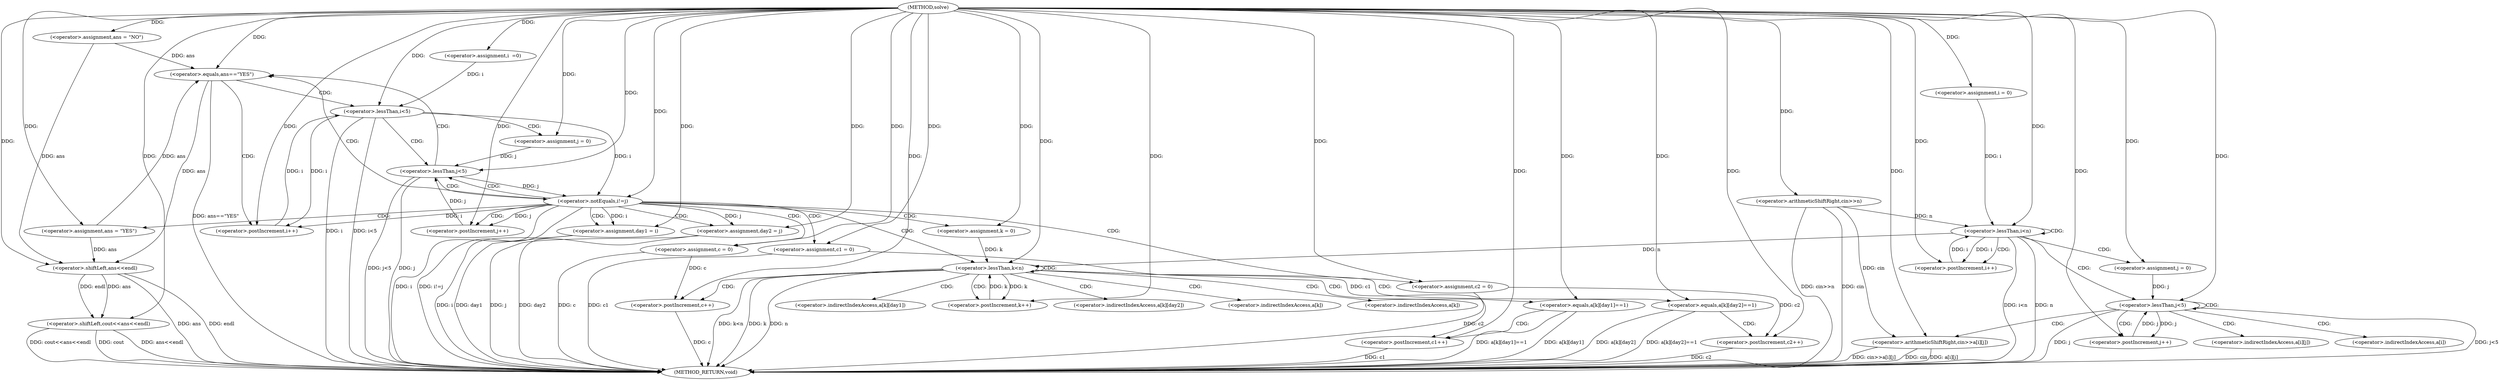 digraph "solve" {  
"1000304" [label = "(METHOD,solve)" ]
"1000442" [label = "(METHOD_RETURN,void)" ]
"1000307" [label = "(<operator>.arithmeticShiftRight,cin>>n)" ]
"1000344" [label = "(<operator>.assignment,ans = \"NO\")" ]
"1000437" [label = "(<operator>.shiftLeft,cout<<ans<<endl)" ]
"1000317" [label = "(<operator>.assignment,i = 0)" ]
"1000320" [label = "(<operator>.lessThan,i<n)" ]
"1000323" [label = "(<operator>.postIncrement,i++)" ]
"1000349" [label = "(<operator>.assignment,i  =0)" ]
"1000352" [label = "(<operator>.lessThan,i<5)" ]
"1000355" [label = "(<operator>.postIncrement,i++)" ]
"1000439" [label = "(<operator>.shiftLeft,ans<<endl)" ]
"1000328" [label = "(<operator>.assignment,j = 0)" ]
"1000331" [label = "(<operator>.lessThan,j<5)" ]
"1000334" [label = "(<operator>.postIncrement,j++)" ]
"1000336" [label = "(<operator>.arithmeticShiftRight,cin>>a[i][j])" ]
"1000360" [label = "(<operator>.assignment,j = 0)" ]
"1000363" [label = "(<operator>.lessThan,j<5)" ]
"1000366" [label = "(<operator>.postIncrement,j++)" ]
"1000433" [label = "(<operator>.equals,ans==\"YES\")" ]
"1000370" [label = "(<operator>.notEquals,i!=j)" ]
"1000375" [label = "(<operator>.assignment,day1 = i)" ]
"1000379" [label = "(<operator>.assignment,day2 = j)" ]
"1000383" [label = "(<operator>.assignment,c1 = 0)" ]
"1000387" [label = "(<operator>.assignment,c2 = 0)" ]
"1000391" [label = "(<operator>.assignment,c = 0)" ]
"1000396" [label = "(<operator>.assignment,k = 0)" ]
"1000399" [label = "(<operator>.lessThan,k<n)" ]
"1000402" [label = "(<operator>.postIncrement,k++)" ]
"1000428" [label = "(<operator>.assignment,ans = \"YES\")" ]
"1000425" [label = "(<operator>.postIncrement,c++)" ]
"1000406" [label = "(<operator>.equals,a[k][day1]==1)" ]
"1000413" [label = "(<operator>.postIncrement,c1++)" ]
"1000416" [label = "(<operator>.equals,a[k][day2]==1)" ]
"1000423" [label = "(<operator>.postIncrement,c2++)" ]
"1000338" [label = "(<operator>.indirectIndexAccess,a[i][j])" ]
"1000339" [label = "(<operator>.indirectIndexAccess,a[i])" ]
"1000407" [label = "(<operator>.indirectIndexAccess,a[k][day1])" ]
"1000417" [label = "(<operator>.indirectIndexAccess,a[k][day2])" ]
"1000408" [label = "(<operator>.indirectIndexAccess,a[k])" ]
"1000418" [label = "(<operator>.indirectIndexAccess,a[k])" ]
  "1000307" -> "1000442"  [ label = "DDG: cin"] 
  "1000307" -> "1000442"  [ label = "DDG: cin>>n"] 
  "1000320" -> "1000442"  [ label = "DDG: n"] 
  "1000320" -> "1000442"  [ label = "DDG: i<n"] 
  "1000352" -> "1000442"  [ label = "DDG: i"] 
  "1000352" -> "1000442"  [ label = "DDG: i<5"] 
  "1000363" -> "1000442"  [ label = "DDG: j"] 
  "1000363" -> "1000442"  [ label = "DDG: j<5"] 
  "1000370" -> "1000442"  [ label = "DDG: i"] 
  "1000370" -> "1000442"  [ label = "DDG: i!=j"] 
  "1000375" -> "1000442"  [ label = "DDG: day1"] 
  "1000375" -> "1000442"  [ label = "DDG: i"] 
  "1000379" -> "1000442"  [ label = "DDG: day2"] 
  "1000379" -> "1000442"  [ label = "DDG: j"] 
  "1000383" -> "1000442"  [ label = "DDG: c1"] 
  "1000387" -> "1000442"  [ label = "DDG: c2"] 
  "1000391" -> "1000442"  [ label = "DDG: c"] 
  "1000399" -> "1000442"  [ label = "DDG: k"] 
  "1000399" -> "1000442"  [ label = "DDG: n"] 
  "1000399" -> "1000442"  [ label = "DDG: k<n"] 
  "1000433" -> "1000442"  [ label = "DDG: ans==\"YES\""] 
  "1000439" -> "1000442"  [ label = "DDG: ans"] 
  "1000437" -> "1000442"  [ label = "DDG: ans<<endl"] 
  "1000437" -> "1000442"  [ label = "DDG: cout<<ans<<endl"] 
  "1000406" -> "1000442"  [ label = "DDG: a[k][day1]"] 
  "1000406" -> "1000442"  [ label = "DDG: a[k][day1]==1"] 
  "1000413" -> "1000442"  [ label = "DDG: c1"] 
  "1000416" -> "1000442"  [ label = "DDG: a[k][day2]"] 
  "1000416" -> "1000442"  [ label = "DDG: a[k][day2]==1"] 
  "1000423" -> "1000442"  [ label = "DDG: c2"] 
  "1000425" -> "1000442"  [ label = "DDG: c"] 
  "1000331" -> "1000442"  [ label = "DDG: j"] 
  "1000331" -> "1000442"  [ label = "DDG: j<5"] 
  "1000336" -> "1000442"  [ label = "DDG: cin"] 
  "1000336" -> "1000442"  [ label = "DDG: a[i][j]"] 
  "1000336" -> "1000442"  [ label = "DDG: cin>>a[i][j]"] 
  "1000439" -> "1000442"  [ label = "DDG: endl"] 
  "1000437" -> "1000442"  [ label = "DDG: cout"] 
  "1000304" -> "1000344"  [ label = "DDG: "] 
  "1000304" -> "1000307"  [ label = "DDG: "] 
  "1000304" -> "1000317"  [ label = "DDG: "] 
  "1000304" -> "1000349"  [ label = "DDG: "] 
  "1000304" -> "1000437"  [ label = "DDG: "] 
  "1000439" -> "1000437"  [ label = "DDG: endl"] 
  "1000439" -> "1000437"  [ label = "DDG: ans"] 
  "1000317" -> "1000320"  [ label = "DDG: i"] 
  "1000323" -> "1000320"  [ label = "DDG: i"] 
  "1000304" -> "1000320"  [ label = "DDG: "] 
  "1000307" -> "1000320"  [ label = "DDG: n"] 
  "1000320" -> "1000323"  [ label = "DDG: i"] 
  "1000304" -> "1000323"  [ label = "DDG: "] 
  "1000349" -> "1000352"  [ label = "DDG: i"] 
  "1000355" -> "1000352"  [ label = "DDG: i"] 
  "1000304" -> "1000352"  [ label = "DDG: "] 
  "1000352" -> "1000355"  [ label = "DDG: i"] 
  "1000370" -> "1000355"  [ label = "DDG: i"] 
  "1000304" -> "1000355"  [ label = "DDG: "] 
  "1000344" -> "1000439"  [ label = "DDG: ans"] 
  "1000428" -> "1000439"  [ label = "DDG: ans"] 
  "1000433" -> "1000439"  [ label = "DDG: ans"] 
  "1000304" -> "1000439"  [ label = "DDG: "] 
  "1000304" -> "1000328"  [ label = "DDG: "] 
  "1000304" -> "1000360"  [ label = "DDG: "] 
  "1000328" -> "1000331"  [ label = "DDG: j"] 
  "1000334" -> "1000331"  [ label = "DDG: j"] 
  "1000304" -> "1000331"  [ label = "DDG: "] 
  "1000331" -> "1000334"  [ label = "DDG: j"] 
  "1000304" -> "1000334"  [ label = "DDG: "] 
  "1000307" -> "1000336"  [ label = "DDG: cin"] 
  "1000304" -> "1000336"  [ label = "DDG: "] 
  "1000360" -> "1000363"  [ label = "DDG: j"] 
  "1000366" -> "1000363"  [ label = "DDG: j"] 
  "1000304" -> "1000363"  [ label = "DDG: "] 
  "1000370" -> "1000366"  [ label = "DDG: j"] 
  "1000304" -> "1000366"  [ label = "DDG: "] 
  "1000344" -> "1000433"  [ label = "DDG: ans"] 
  "1000428" -> "1000433"  [ label = "DDG: ans"] 
  "1000304" -> "1000433"  [ label = "DDG: "] 
  "1000352" -> "1000370"  [ label = "DDG: i"] 
  "1000304" -> "1000370"  [ label = "DDG: "] 
  "1000363" -> "1000370"  [ label = "DDG: j"] 
  "1000370" -> "1000375"  [ label = "DDG: i"] 
  "1000304" -> "1000375"  [ label = "DDG: "] 
  "1000370" -> "1000379"  [ label = "DDG: j"] 
  "1000304" -> "1000379"  [ label = "DDG: "] 
  "1000304" -> "1000383"  [ label = "DDG: "] 
  "1000304" -> "1000387"  [ label = "DDG: "] 
  "1000304" -> "1000391"  [ label = "DDG: "] 
  "1000304" -> "1000396"  [ label = "DDG: "] 
  "1000304" -> "1000428"  [ label = "DDG: "] 
  "1000396" -> "1000399"  [ label = "DDG: k"] 
  "1000402" -> "1000399"  [ label = "DDG: k"] 
  "1000304" -> "1000399"  [ label = "DDG: "] 
  "1000320" -> "1000399"  [ label = "DDG: n"] 
  "1000399" -> "1000402"  [ label = "DDG: k"] 
  "1000304" -> "1000402"  [ label = "DDG: "] 
  "1000391" -> "1000425"  [ label = "DDG: c"] 
  "1000304" -> "1000425"  [ label = "DDG: "] 
  "1000304" -> "1000406"  [ label = "DDG: "] 
  "1000383" -> "1000413"  [ label = "DDG: c1"] 
  "1000304" -> "1000413"  [ label = "DDG: "] 
  "1000304" -> "1000416"  [ label = "DDG: "] 
  "1000387" -> "1000423"  [ label = "DDG: c2"] 
  "1000304" -> "1000423"  [ label = "DDG: "] 
  "1000320" -> "1000323"  [ label = "CDG: "] 
  "1000320" -> "1000328"  [ label = "CDG: "] 
  "1000320" -> "1000331"  [ label = "CDG: "] 
  "1000320" -> "1000320"  [ label = "CDG: "] 
  "1000352" -> "1000360"  [ label = "CDG: "] 
  "1000352" -> "1000363"  [ label = "CDG: "] 
  "1000331" -> "1000338"  [ label = "CDG: "] 
  "1000331" -> "1000336"  [ label = "CDG: "] 
  "1000331" -> "1000331"  [ label = "CDG: "] 
  "1000331" -> "1000334"  [ label = "CDG: "] 
  "1000331" -> "1000339"  [ label = "CDG: "] 
  "1000363" -> "1000370"  [ label = "CDG: "] 
  "1000363" -> "1000433"  [ label = "CDG: "] 
  "1000433" -> "1000355"  [ label = "CDG: "] 
  "1000433" -> "1000352"  [ label = "CDG: "] 
  "1000370" -> "1000379"  [ label = "CDG: "] 
  "1000370" -> "1000387"  [ label = "CDG: "] 
  "1000370" -> "1000396"  [ label = "CDG: "] 
  "1000370" -> "1000391"  [ label = "CDG: "] 
  "1000370" -> "1000399"  [ label = "CDG: "] 
  "1000370" -> "1000383"  [ label = "CDG: "] 
  "1000370" -> "1000375"  [ label = "CDG: "] 
  "1000370" -> "1000366"  [ label = "CDG: "] 
  "1000370" -> "1000363"  [ label = "CDG: "] 
  "1000370" -> "1000428"  [ label = "CDG: "] 
  "1000370" -> "1000433"  [ label = "CDG: "] 
  "1000399" -> "1000417"  [ label = "CDG: "] 
  "1000399" -> "1000406"  [ label = "CDG: "] 
  "1000399" -> "1000418"  [ label = "CDG: "] 
  "1000399" -> "1000407"  [ label = "CDG: "] 
  "1000399" -> "1000399"  [ label = "CDG: "] 
  "1000399" -> "1000408"  [ label = "CDG: "] 
  "1000399" -> "1000402"  [ label = "CDG: "] 
  "1000399" -> "1000425"  [ label = "CDG: "] 
  "1000399" -> "1000416"  [ label = "CDG: "] 
  "1000406" -> "1000413"  [ label = "CDG: "] 
  "1000416" -> "1000423"  [ label = "CDG: "] 
}
